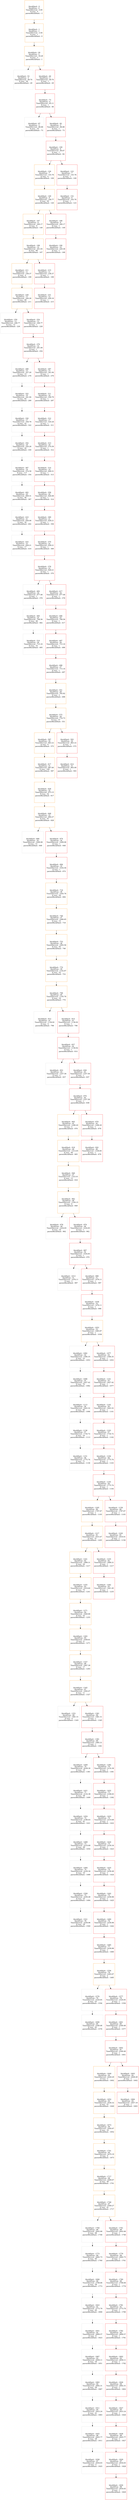 strict digraph  {
"blockHash - 0\nblockNum - 0\nTimeOfArrival - 0.00\nN txns - 0\nparentBlockHash - -1" [color=darkorange, shape=square];
"blockHash - 1\nblockNum - 1\nTimeOfArrival - 3.50\nN txns - 1\nparentBlockHash - 0" [color=darkorange, shape=square];
"blockHash - 29\nblockNum - 2\nTimeOfArrival - 18.28\nN txns - 3\nparentBlockHash - 1" [color=darkorange, shape=square];
"blockHash - 53\nblockNum - 3\nTimeOfArrival - 49.70\nN txns - 36\nparentBlockHash - 29" [color=lightgray, shape=square];
"blockHash - 46\nblockNum - 3\nTimeOfArrival - 49.70\nN txns - 1\nparentBlockHash - 29" [color=red, shape=square];
"blockHash - 73\nblockNum - 4\nTimeOfArrival - 65.11\nN txns - 1\nparentBlockHash - 46" [color=red, shape=square];
"blockHash - 87\nblockNum - 5\nTimeOfArrival - 88.88\nN txns - 18\nparentBlockHash - 73" [color=lightgray, shape=square];
"blockHash - 82\nblockNum - 5\nTimeOfArrival - 88.88\nN txns - 1\nparentBlockHash - 73" [color=red, shape=square];
"blockHash - 109\nblockNum - 6\nTimeOfArrival - 89.67\nN txns - 1\nparentBlockHash - 82" [color=red, shape=square];
"blockHash - 126\nblockNum - 7\nTimeOfArrival - 145.78\nN txns - 4\nparentBlockHash - 109" [color=darkorange, shape=square];
"blockHash - 123\nblockNum - 7\nTimeOfArrival - 145.78\nN txns - 1\nparentBlockHash - 109" [color=red, shape=square];
"blockHash - 149\nblockNum - 8\nTimeOfArrival - 148.77\nN txns - 95\nparentBlockHash - 126" [color=darkorange, shape=square];
"blockHash - 152\nblockNum - 8\nTimeOfArrival - 163.76\nN txns - 1\nparentBlockHash - 123" [color=red, shape=square];
"blockHash - 167\nblockNum - 9\nTimeOfArrival - 200.17\nN txns - 9\nparentBlockHash - 149" [color=darkorange, shape=square];
"blockHash - 168\nblockNum - 9\nTimeOfArrival - 200.17\nN txns - 1\nparentBlockHash - 149" [color=red, shape=square];
"blockHash - 199\nblockNum - 10\nTimeOfArrival - 201.93\nN txns - 99\nparentBlockHash - 167" [color=darkorange, shape=square];
"blockHash - 190\nblockNum - 10\nTimeOfArrival - 229.38\nN txns - 1\nparentBlockHash - 168" [color=red, shape=square];
"blockHash - 211\nblockNum - 11\nTimeOfArrival - 238.37\nN txns - 4\nparentBlockHash - 199" [color=darkorange, shape=square];
"blockHash - 215\nblockNum - 11\nTimeOfArrival - 238.37\nN txns - 1\nparentBlockHash - 199" [color=red, shape=square];
"blockHash - 228\nblockNum - 12\nTimeOfArrival - 244.26\nN txns - 69\nparentBlockHash - 211" [color=darkorange, shape=square];
"blockHash - 231\nblockNum - 12\nTimeOfArrival - 426.16\nN txns - 1\nparentBlockHash - 215" [color=red, shape=square];
"blockHash - 250\nblockNum - 13\nTimeOfArrival - 248.77\nN txns - 13\nparentBlockHash - 228" [color=lightgray, shape=square];
"blockHash - 254\nblockNum - 13\nTimeOfArrival - 248.77\nN txns - 1\nparentBlockHash - 228" [color=red, shape=square];
"blockHash - 276\nblockNum - 14\nTimeOfArrival - 261.09\nN txns - 1\nparentBlockHash - 254" [color=red, shape=square];
"blockHash - 289\nblockNum - 15\nTimeOfArrival - 327.20\nN txns - 15\nparentBlockHash - 276" [color=lightgray, shape=square];
"blockHash - 287\nblockNum - 15\nTimeOfArrival - 341.94\nN txns - 1\nparentBlockHash - 276" [color=red, shape=square];
"blockHash - 322\nblockNum - 16\nTimeOfArrival - 341.94\nN txns - 83\nparentBlockHash - 289" [color=lightgray, shape=square];
"blockHash - 311\nblockNum - 16\nTimeOfArrival - 358.79\nN txns - 1\nparentBlockHash - 287" [color=red, shape=square];
"blockHash - 330\nblockNum - 17\nTimeOfArrival - 358.79\nN txns - 22\nparentBlockHash - 322" [color=lightgray, shape=square];
"blockHash - 312\nblockNum - 17\nTimeOfArrival - 520.28\nN txns - 1\nparentBlockHash - 311" [color=red, shape=square];
"blockHash - 354\nblockNum - 18\nTimeOfArrival - 520.28\nN txns - 20\nparentBlockHash - 330" [color=lightgray, shape=square];
"blockHash - 313\nblockNum - 18\nTimeOfArrival - 574.59\nN txns - 1\nparentBlockHash - 312" [color=red, shape=square];
"blockHash - 387\nblockNum - 19\nTimeOfArrival - 574.59\nN txns - 117\nparentBlockHash - 354" [color=lightgray, shape=square];
"blockHash - 314\nblockNum - 19\nTimeOfArrival - 609.31\nN txns - 1\nparentBlockHash - 313" [color=red, shape=square];
"blockHash - 402\nblockNum - 20\nTimeOfArrival - 609.31\nN txns - 56\nparentBlockHash - 387" [color=lightgray, shape=square];
"blockHash - 358\nblockNum - 20\nTimeOfArrival - 626.08\nN txns - 1\nparentBlockHash - 314" [color=red, shape=square];
"blockHash - 410\nblockNum - 21\nTimeOfArrival - 626.08\nN txns - 34\nparentBlockHash - 402" [color=lightgray, shape=square];
"blockHash - 369\nblockNum - 21\nTimeOfArrival - 628.21\nN txns - 1\nparentBlockHash - 358" [color=red, shape=square];
"blockHash - 433\nblockNum - 22\nTimeOfArrival - 628.21\nN txns - 17\nparentBlockHash - 410" [color=lightgray, shape=square];
"blockHash - 370\nblockNum - 22\nTimeOfArrival - 628.21\nN txns - 1\nparentBlockHash - 369" [color=red, shape=square];
"blockHash - 378\nblockNum - 23\nTimeOfArrival - 628.21\nN txns - 1\nparentBlockHash - 370" [color=red, shape=square];
"blockHash - 482\nblockNum - 24\nTimeOfArrival - 677.48\nN txns - 1\nparentBlockHash - 378" [color=lightgray, shape=square];
"blockHash - 417\nblockNum - 24\nTimeOfArrival - 677.48\nN txns - 1\nparentBlockHash - 378" [color=red, shape=square];
"blockHash - 495\nblockNum - 25\nTimeOfArrival - 708.56\nN txns - 48\nparentBlockHash - 482" [color=lightgray, shape=square];
"blockHash - 496\nblockNum - 25\nTimeOfArrival - 708.56\nN txns - 1\nparentBlockHash - 417" [color=red, shape=square];
"blockHash - 510\nblockNum - 26\nTimeOfArrival - 715.16\nN txns - 33\nparentBlockHash - 495" [color=lightgray, shape=square];
"blockHash - 497\nblockNum - 26\nTimeOfArrival - 715.16\nN txns - 1\nparentBlockHash - 496" [color=red, shape=square];
"blockHash - 498\nblockNum - 27\nTimeOfArrival - 715.16\nN txns - 1\nparentBlockHash - 497" [color=red, shape=square];
"blockHash - 551\nblockNum - 28\nTimeOfArrival - 765.82\nN txns - 3\nparentBlockHash - 498" [color=darkorange, shape=square];
"blockHash - 575\nblockNum - 29\nTimeOfArrival - 776.73\nN txns - 57\nparentBlockHash - 551" [color=darkorange, shape=square];
"blockHash - 587\nblockNum - 30\nTimeOfArrival - 863.22\nN txns - 9\nparentBlockHash - 575" [color=darkorange, shape=square];
"blockHash - 593\nblockNum - 30\nTimeOfArrival - 863.22\nN txns - 1\nparentBlockHash - 575" [color=red, shape=square];
"blockHash - 617\nblockNum - 31\nTimeOfArrival - 887.60\nN txns - 100\nparentBlockHash - 587" [color=darkorange, shape=square];
"blockHash - 614\nblockNum - 31\nTimeOfArrival - 963.09\nN txns - 1\nparentBlockHash - 593" [color=red, shape=square];
"blockHash - 628\nblockNum - 32\nTimeOfArrival - 973.15\nN txns - 42\nparentBlockHash - 617" [color=darkorange, shape=square];
"blockHash - 648\nblockNum - 33\nTimeOfArrival - 984.27\nN txns - 87\nparentBlockHash - 628" [color=darkorange, shape=square];
"blockHash - 668\nblockNum - 34\nTimeOfArrival - 1009.08\nN txns - 13\nparentBlockHash - 648" [color=lightgray, shape=square];
"blockHash - 674\nblockNum - 34\nTimeOfArrival - 1009.08\nN txns - 1\nparentBlockHash - 648" [color=red, shape=square];
"blockHash - 694\nblockNum - 35\nTimeOfArrival - 1034.56\nN txns - 1\nparentBlockHash - 674" [color=red, shape=square];
"blockHash - 718\nblockNum - 36\nTimeOfArrival - 1044.78\nN txns - 29\nparentBlockHash - 694" [color=darkorange, shape=square];
"blockHash - 746\nblockNum - 37\nTimeOfArrival - 1080.65\nN txns - 15\nparentBlockHash - 718" [color=darkorange, shape=square];
"blockHash - 753\nblockNum - 38\nTimeOfArrival - 1093.56\nN txns - 45\nparentBlockHash - 746" [color=darkorange, shape=square];
"blockHash - 770\nblockNum - 39\nTimeOfArrival - 1102.87\nN txns - 22\nparentBlockHash - 753" [color=darkorange, shape=square];
"blockHash - 798\nblockNum - 40\nTimeOfArrival - 1105.78\nN txns - 16\nparentBlockHash - 770" [color=darkorange, shape=square];
"blockHash - 812\nblockNum - 41\nTimeOfArrival - 1136.92\nN txns - 4\nparentBlockHash - 798" [color=lightgray, shape=square];
"blockHash - 814\nblockNum - 41\nTimeOfArrival - 1136.92\nN txns - 1\nparentBlockHash - 798" [color=red, shape=square];
"blockHash - 837\nblockNum - 42\nTimeOfArrival - 1136.92\nN txns - 1\nparentBlockHash - 814" [color=red, shape=square];
"blockHash - 853\nblockNum - 43\nTimeOfArrival - 1257.58\nN txns - 2\nparentBlockHash - 837" [color=lightgray, shape=square];
"blockHash - 838\nblockNum - 43\nTimeOfArrival - 1257.58\nN txns - 1\nparentBlockHash - 837" [color=red, shape=square];
"blockHash - 878\nblockNum - 44\nTimeOfArrival - 1257.58\nN txns - 1\nparentBlockHash - 838" [color=red, shape=square];
"blockHash - 905\nblockNum - 45\nTimeOfArrival - 1296.20\nN txns - 2\nparentBlockHash - 878" [color=darkorange, shape=square];
"blockHash - 879\nblockNum - 45\nTimeOfArrival - 1296.20\nN txns - 1\nparentBlockHash - 878" [color=red, shape=square];
"blockHash - 918\nblockNum - 46\nTimeOfArrival - 1313.05\nN txns - 49\nparentBlockHash - 905" [color=darkorange, shape=square];
"blockHash - 920\nblockNum - 46\nTimeOfArrival - 1339.85\nN txns - 1\nparentBlockHash - 879" [color=red, shape=square];
"blockHash - 949\nblockNum - 47\nTimeOfArrival - 1323.01\nN txns - 13\nparentBlockHash - 918" [color=darkorange, shape=square];
"blockHash - 962\nblockNum - 48\nTimeOfArrival - 1339.15\nN txns - 8\nparentBlockHash - 949" [color=darkorange, shape=square];
"blockHash - 978\nblockNum - 49\nTimeOfArrival - 1434.83\nN txns - 25\nparentBlockHash - 962" [color=lightgray, shape=square];
"blockHash - 979\nblockNum - 49\nTimeOfArrival - 1434.83\nN txns - 1\nparentBlockHash - 962" [color=red, shape=square];
"blockHash - 997\nblockNum - 50\nTimeOfArrival - 1434.83\nN txns - 1\nparentBlockHash - 979" [color=red, shape=square];
"blockHash - 1013\nblockNum - 51\nTimeOfArrival - 1476.11\nN txns - 3\nparentBlockHash - 997" [color=lightgray, shape=square];
"blockHash - 998\nblockNum - 51\nTimeOfArrival - 1476.11\nN txns - 1\nparentBlockHash - 997" [color=red, shape=square];
"blockHash - 1036\nblockNum - 52\nTimeOfArrival - 1476.11\nN txns - 1\nparentBlockHash - 998" [color=red, shape=square];
"blockHash - 1053\nblockNum - 53\nTimeOfArrival - 1483.87\nN txns - 1\nparentBlockHash - 1036" [color=darkorange, shape=square];
"blockHash - 1082\nblockNum - 54\nTimeOfArrival - 1566.35\nN txns - 10\nparentBlockHash - 1053" [color=lightgray, shape=square];
"blockHash - 1077\nblockNum - 54\nTimeOfArrival - 1566.35\nN txns - 1\nparentBlockHash - 1053" [color=red, shape=square];
"blockHash - 1098\nblockNum - 55\nTimeOfArrival - 1627.42\nN txns - 76\nparentBlockHash - 1082" [color=lightgray, shape=square];
"blockHash - 1101\nblockNum - 55\nTimeOfArrival - 1627.42\nN txns - 1\nparentBlockHash - 1077" [color=red, shape=square];
"blockHash - 1113\nblockNum - 56\nTimeOfArrival - 1643.32\nN txns - 66\nparentBlockHash - 1098" [color=lightgray, shape=square];
"blockHash - 1102\nblockNum - 56\nTimeOfArrival - 1643.32\nN txns - 1\nparentBlockHash - 1101" [color=red, shape=square];
"blockHash - 1136\nblockNum - 57\nTimeOfArrival - 1734.72\nN txns - 18\nparentBlockHash - 1113" [color=lightgray, shape=square];
"blockHash - 1103\nblockNum - 57\nTimeOfArrival - 1734.72\nN txns - 1\nparentBlockHash - 1102" [color=red, shape=square];
"blockHash - 1151\nblockNum - 58\nTimeOfArrival - 1775.74\nN txns - 71\nparentBlockHash - 1136" [color=lightgray, shape=square];
"blockHash - 1104\nblockNum - 58\nTimeOfArrival - 1775.74\nN txns - 1\nparentBlockHash - 1103" [color=red, shape=square];
"blockHash - 1105\nblockNum - 59\nTimeOfArrival - 1775.74\nN txns - 1\nparentBlockHash - 1104" [color=red, shape=square];
"blockHash - 1205\nblockNum - 60\nTimeOfArrival - 1797.67\nN txns - 1\nparentBlockHash - 1105" [color=darkorange, shape=square];
"blockHash - 1158\nblockNum - 60\nTimeOfArrival - 1797.67\nN txns - 1\nparentBlockHash - 1105" [color=red, shape=square];
"blockHash - 1217\nblockNum - 61\nTimeOfArrival - 1815.47\nN txns - 31\nparentBlockHash - 1205" [color=darkorange, shape=square];
"blockHash - 1220\nblockNum - 61\nTimeOfArrival - 1816.01\nN txns - 1\nparentBlockHash - 1158" [color=red, shape=square];
"blockHash - 1241\nblockNum - 62\nTimeOfArrival - 1899.31\nN txns - 26\nparentBlockHash - 1217" [color=darkorange, shape=square];
"blockHash - 1235\nblockNum - 62\nTimeOfArrival - 1899.31\nN txns - 1\nparentBlockHash - 1217" [color=red, shape=square];
"blockHash - 1255\nblockNum - 63\nTimeOfArrival - 1919.60\nN txns - 75\nparentBlockHash - 1241" [color=darkorange, shape=square];
"blockHash - 1262\nblockNum - 63\nTimeOfArrival - 1941.85\nN txns - 1\nparentBlockHash - 1235" [color=red, shape=square];
"blockHash - 1271\nblockNum - 64\nTimeOfArrival - 1926.66\nN txns - 32\nparentBlockHash - 1255" [color=darkorange, shape=square];
"blockHash - 1293\nblockNum - 65\nTimeOfArrival - 1938.61\nN txns - 9\nparentBlockHash - 1271" [color=darkorange, shape=square];
"blockHash - 1327\nblockNum - 66\nTimeOfArrival - 1947.39\nN txns - 17\nparentBlockHash - 1293" [color=darkorange, shape=square];
"blockHash - 1345\nblockNum - 67\nTimeOfArrival - 1950.47\nN txns - 11\nparentBlockHash - 1327" [color=darkorange, shape=square];
"blockHash - 1351\nblockNum - 68\nTimeOfArrival - 1981.51\nN txns - 4\nparentBlockHash - 1345" [color=lightgray, shape=square];
"blockHash - 1361\nblockNum - 68\nTimeOfArrival - 1981.51\nN txns - 1\nparentBlockHash - 1345" [color=red, shape=square];
"blockHash - 1381\nblockNum - 69\nTimeOfArrival - 1985.31\nN txns - 1\nparentBlockHash - 1361" [color=red, shape=square];
"blockHash - 1409\nblockNum - 70\nTimeOfArrival - 2038.30\nN txns - 10\nparentBlockHash - 1381" [color=lightgray, shape=square];
"blockHash - 1392\nblockNum - 70\nTimeOfArrival - 2132.38\nN txns - 1\nparentBlockHash - 1381" [color=red, shape=square];
"blockHash - 1421\nblockNum - 71\nTimeOfArrival - 2132.38\nN txns - 59\nparentBlockHash - 1409" [color=lightgray, shape=square];
"blockHash - 1422\nblockNum - 71\nTimeOfArrival - 2186.63\nN txns - 1\nparentBlockHash - 1392" [color=red, shape=square];
"blockHash - 1454\nblockNum - 72\nTimeOfArrival - 2186.63\nN txns - 91\nparentBlockHash - 1421" [color=lightgray, shape=square];
"blockHash - 1423\nblockNum - 72\nTimeOfArrival - 2210.69\nN txns - 1\nparentBlockHash - 1422" [color=red, shape=square];
"blockHash - 1468\nblockNum - 73\nTimeOfArrival - 2210.69\nN txns - 49\nparentBlockHash - 1454" [color=lightgray, shape=square];
"blockHash - 1424\nblockNum - 73\nTimeOfArrival - 2230.34\nN txns - 1\nparentBlockHash - 1423" [color=red, shape=square];
"blockHash - 1484\nblockNum - 74\nTimeOfArrival - 2230.34\nN txns - 33\nparentBlockHash - 1468" [color=lightgray, shape=square];
"blockHash - 1425\nblockNum - 74\nTimeOfArrival - 2256.48\nN txns - 1\nparentBlockHash - 1424" [color=red, shape=square];
"blockHash - 1500\nblockNum - 75\nTimeOfArrival - 2256.48\nN txns - 23\nparentBlockHash - 1484" [color=lightgray, shape=square];
"blockHash - 1442\nblockNum - 75\nTimeOfArrival - 2258.96\nN txns - 1\nparentBlockHash - 1425" [color=red, shape=square];
"blockHash - 1521\nblockNum - 76\nTimeOfArrival - 2258.96\nN txns - 29\nparentBlockHash - 1500" [color=lightgray, shape=square];
"blockHash - 1460\nblockNum - 76\nTimeOfArrival - 2258.96\nN txns - 1\nparentBlockHash - 1442" [color=red, shape=square];
"blockHash - 1485\nblockNum - 77\nTimeOfArrival - 2258.96\nN txns - 1\nparentBlockHash - 1460" [color=red, shape=square];
"blockHash - 1556\nblockNum - 78\nTimeOfArrival - 2283.67\nN txns - 2\nparentBlockHash - 1485" [color=darkorange, shape=square];
"blockHash - 1576\nblockNum - 79\nTimeOfArrival - 2329.95\nN txns - 25\nparentBlockHash - 1556" [color=lightgray, shape=square];
"blockHash - 1577\nblockNum - 79\nTimeOfArrival - 2329.95\nN txns - 1\nparentBlockHash - 1556" [color=red, shape=square];
"blockHash - 1608\nblockNum - 80\nTimeOfArrival - 2349.48\nN txns - 42\nparentBlockHash - 1576" [color=lightgray, shape=square];
"blockHash - 1601\nblockNum - 80\nTimeOfArrival - 2349.48\nN txns - 1\nparentBlockHash - 1577" [color=red, shape=square];
"blockHash - 1602\nblockNum - 81\nTimeOfArrival - 2349.48\nN txns - 1\nparentBlockHash - 1601" [color=red, shape=square];
"blockHash - 1649\nblockNum - 82\nTimeOfArrival - 2428.29\nN txns - 3\nparentBlockHash - 1602" [color=darkorange, shape=square];
"blockHash - 1603\nblockNum - 82\nTimeOfArrival - 2428.29\nN txns - 1\nparentBlockHash - 1602" [color=red, shape=square];
"blockHash - 1652\nblockNum - 83\nTimeOfArrival - 2436.32\nN txns - 51\nparentBlockHash - 1649" [color=darkorange, shape=square];
"blockHash - 1664\nblockNum - 83\nTimeOfArrival - 2457.19\nN txns - 1\nparentBlockHash - 1603" [color=red, shape=square];
"blockHash - 1673\nblockNum - 84\nTimeOfArrival - 2440.67\nN txns - 16\nparentBlockHash - 1652" [color=darkorange, shape=square];
"blockHash - 1701\nblockNum - 85\nTimeOfArrival - 2470.19\nN txns - 4\nparentBlockHash - 1673" [color=darkorange, shape=square];
"blockHash - 1717\nblockNum - 86\nTimeOfArrival - 2499.67\nN txns - 36\nparentBlockHash - 1701" [color=darkorange, shape=square];
"blockHash - 1746\nblockNum - 87\nTimeOfArrival - 2569.27\nN txns - 41\nparentBlockHash - 1717" [color=darkorange, shape=square];
"blockHash - 1760\nblockNum - 88\nTimeOfArrival - 2642.66\nN txns - 66\nparentBlockHash - 1746" [color=lightgray, shape=square];
"blockHash - 1761\nblockNum - 88\nTimeOfArrival - 2642.66\nN txns - 1\nparentBlockHash - 1746" [color=red, shape=square];
"blockHash - 1773\nblockNum - 89\nTimeOfArrival - 2682.73\nN txns - 65\nparentBlockHash - 1760" [color=lightgray, shape=square];
"blockHash - 1779\nblockNum - 89\nTimeOfArrival - 2682.73\nN txns - 1\nparentBlockHash - 1761" [color=red, shape=square];
"blockHash - 1806\nblockNum - 90\nTimeOfArrival - 2768.66\nN txns - 59\nparentBlockHash - 1773" [color=lightgray, shape=square];
"blockHash - 1780\nblockNum - 90\nTimeOfArrival - 2768.66\nN txns - 1\nparentBlockHash - 1779" [color=red, shape=square];
"blockHash - 1823\nblockNum - 91\nTimeOfArrival - 2773.79\nN txns - 65\nparentBlockHash - 1806" [color=lightgray, shape=square];
"blockHash - 1781\nblockNum - 91\nTimeOfArrival - 2773.79\nN txns - 1\nparentBlockHash - 1780" [color=red, shape=square];
"blockHash - 1851\nblockNum - 92\nTimeOfArrival - 2809.57\nN txns - 9\nparentBlockHash - 1823" [color=lightgray, shape=square];
"blockHash - 1782\nblockNum - 92\nTimeOfArrival - 2809.57\nN txns - 1\nparentBlockHash - 1781" [color=red, shape=square];
"blockHash - 1867\nblockNum - 93\nTimeOfArrival - 2858.11\nN txns - 34\nparentBlockHash - 1851" [color=lightgray, shape=square];
"blockHash - 1802\nblockNum - 93\nTimeOfArrival - 2858.11\nN txns - 1\nparentBlockHash - 1782" [color=red, shape=square];
"blockHash - 1883\nblockNum - 94\nTimeOfArrival - 2892.31\nN txns - 56\nparentBlockHash - 1867" [color=lightgray, shape=square];
"blockHash - 1826\nblockNum - 94\nTimeOfArrival - 2892.31\nN txns - 1\nparentBlockHash - 1802" [color=red, shape=square];
"blockHash - 1911\nblockNum - 95\nTimeOfArrival - 2923.24\nN txns - 41\nparentBlockHash - 1883" [color=lightgray, shape=square];
"blockHash - 1827\nblockNum - 95\nTimeOfArrival - 2923.24\nN txns - 1\nparentBlockHash - 1826" [color=red, shape=square];
"blockHash - 1925\nblockNum - 96\nTimeOfArrival - 2925.77\nN txns - 28\nparentBlockHash - 1911" [color=lightgray, shape=square];
"blockHash - 1828\nblockNum - 96\nTimeOfArrival - 2925.77\nN txns - 1\nparentBlockHash - 1827" [color=red, shape=square];
"blockHash - 1936\nblockNum - 97\nTimeOfArrival - 2934.63\nN txns - 5\nparentBlockHash - 1925" [color=lightgray, shape=square];
"blockHash - 1829\nblockNum - 97\nTimeOfArrival - 2934.63\nN txns - 1\nparentBlockHash - 1828" [color=red, shape=square];
"blockHash - 1830\nblockNum - 98\nTimeOfArrival - 2934.63\nN txns - 1\nparentBlockHash - 1829" [color=red, shape=square];
"blockHash - 0\nblockNum - 0\nTimeOfArrival - 0.00\nN txns - 0\nparentBlockHash - -1" -> "blockHash - 1\nblockNum - 1\nTimeOfArrival - 3.50\nN txns - 1\nparentBlockHash - 0";
"blockHash - 1\nblockNum - 1\nTimeOfArrival - 3.50\nN txns - 1\nparentBlockHash - 0" -> "blockHash - 29\nblockNum - 2\nTimeOfArrival - 18.28\nN txns - 3\nparentBlockHash - 1";
"blockHash - 29\nblockNum - 2\nTimeOfArrival - 18.28\nN txns - 3\nparentBlockHash - 1" -> "blockHash - 53\nblockNum - 3\nTimeOfArrival - 49.70\nN txns - 36\nparentBlockHash - 29";
"blockHash - 29\nblockNum - 2\nTimeOfArrival - 18.28\nN txns - 3\nparentBlockHash - 1" -> "blockHash - 46\nblockNum - 3\nTimeOfArrival - 49.70\nN txns - 1\nparentBlockHash - 29";
"blockHash - 46\nblockNum - 3\nTimeOfArrival - 49.70\nN txns - 1\nparentBlockHash - 29" -> "blockHash - 73\nblockNum - 4\nTimeOfArrival - 65.11\nN txns - 1\nparentBlockHash - 46";
"blockHash - 73\nblockNum - 4\nTimeOfArrival - 65.11\nN txns - 1\nparentBlockHash - 46" -> "blockHash - 87\nblockNum - 5\nTimeOfArrival - 88.88\nN txns - 18\nparentBlockHash - 73";
"blockHash - 73\nblockNum - 4\nTimeOfArrival - 65.11\nN txns - 1\nparentBlockHash - 46" -> "blockHash - 82\nblockNum - 5\nTimeOfArrival - 88.88\nN txns - 1\nparentBlockHash - 73";
"blockHash - 82\nblockNum - 5\nTimeOfArrival - 88.88\nN txns - 1\nparentBlockHash - 73" -> "blockHash - 109\nblockNum - 6\nTimeOfArrival - 89.67\nN txns - 1\nparentBlockHash - 82";
"blockHash - 109\nblockNum - 6\nTimeOfArrival - 89.67\nN txns - 1\nparentBlockHash - 82" -> "blockHash - 126\nblockNum - 7\nTimeOfArrival - 145.78\nN txns - 4\nparentBlockHash - 109";
"blockHash - 109\nblockNum - 6\nTimeOfArrival - 89.67\nN txns - 1\nparentBlockHash - 82" -> "blockHash - 123\nblockNum - 7\nTimeOfArrival - 145.78\nN txns - 1\nparentBlockHash - 109";
"blockHash - 126\nblockNum - 7\nTimeOfArrival - 145.78\nN txns - 4\nparentBlockHash - 109" -> "blockHash - 149\nblockNum - 8\nTimeOfArrival - 148.77\nN txns - 95\nparentBlockHash - 126";
"blockHash - 123\nblockNum - 7\nTimeOfArrival - 145.78\nN txns - 1\nparentBlockHash - 109" -> "blockHash - 152\nblockNum - 8\nTimeOfArrival - 163.76\nN txns - 1\nparentBlockHash - 123";
"blockHash - 149\nblockNum - 8\nTimeOfArrival - 148.77\nN txns - 95\nparentBlockHash - 126" -> "blockHash - 167\nblockNum - 9\nTimeOfArrival - 200.17\nN txns - 9\nparentBlockHash - 149";
"blockHash - 149\nblockNum - 8\nTimeOfArrival - 148.77\nN txns - 95\nparentBlockHash - 126" -> "blockHash - 168\nblockNum - 9\nTimeOfArrival - 200.17\nN txns - 1\nparentBlockHash - 149";
"blockHash - 167\nblockNum - 9\nTimeOfArrival - 200.17\nN txns - 9\nparentBlockHash - 149" -> "blockHash - 199\nblockNum - 10\nTimeOfArrival - 201.93\nN txns - 99\nparentBlockHash - 167";
"blockHash - 168\nblockNum - 9\nTimeOfArrival - 200.17\nN txns - 1\nparentBlockHash - 149" -> "blockHash - 190\nblockNum - 10\nTimeOfArrival - 229.38\nN txns - 1\nparentBlockHash - 168";
"blockHash - 199\nblockNum - 10\nTimeOfArrival - 201.93\nN txns - 99\nparentBlockHash - 167" -> "blockHash - 211\nblockNum - 11\nTimeOfArrival - 238.37\nN txns - 4\nparentBlockHash - 199";
"blockHash - 199\nblockNum - 10\nTimeOfArrival - 201.93\nN txns - 99\nparentBlockHash - 167" -> "blockHash - 215\nblockNum - 11\nTimeOfArrival - 238.37\nN txns - 1\nparentBlockHash - 199";
"blockHash - 211\nblockNum - 11\nTimeOfArrival - 238.37\nN txns - 4\nparentBlockHash - 199" -> "blockHash - 228\nblockNum - 12\nTimeOfArrival - 244.26\nN txns - 69\nparentBlockHash - 211";
"blockHash - 215\nblockNum - 11\nTimeOfArrival - 238.37\nN txns - 1\nparentBlockHash - 199" -> "blockHash - 231\nblockNum - 12\nTimeOfArrival - 426.16\nN txns - 1\nparentBlockHash - 215";
"blockHash - 228\nblockNum - 12\nTimeOfArrival - 244.26\nN txns - 69\nparentBlockHash - 211" -> "blockHash - 250\nblockNum - 13\nTimeOfArrival - 248.77\nN txns - 13\nparentBlockHash - 228";
"blockHash - 228\nblockNum - 12\nTimeOfArrival - 244.26\nN txns - 69\nparentBlockHash - 211" -> "blockHash - 254\nblockNum - 13\nTimeOfArrival - 248.77\nN txns - 1\nparentBlockHash - 228";
"blockHash - 254\nblockNum - 13\nTimeOfArrival - 248.77\nN txns - 1\nparentBlockHash - 228" -> "blockHash - 276\nblockNum - 14\nTimeOfArrival - 261.09\nN txns - 1\nparentBlockHash - 254";
"blockHash - 276\nblockNum - 14\nTimeOfArrival - 261.09\nN txns - 1\nparentBlockHash - 254" -> "blockHash - 289\nblockNum - 15\nTimeOfArrival - 327.20\nN txns - 15\nparentBlockHash - 276";
"blockHash - 276\nblockNum - 14\nTimeOfArrival - 261.09\nN txns - 1\nparentBlockHash - 254" -> "blockHash - 287\nblockNum - 15\nTimeOfArrival - 341.94\nN txns - 1\nparentBlockHash - 276";
"blockHash - 289\nblockNum - 15\nTimeOfArrival - 327.20\nN txns - 15\nparentBlockHash - 276" -> "blockHash - 322\nblockNum - 16\nTimeOfArrival - 341.94\nN txns - 83\nparentBlockHash - 289";
"blockHash - 287\nblockNum - 15\nTimeOfArrival - 341.94\nN txns - 1\nparentBlockHash - 276" -> "blockHash - 311\nblockNum - 16\nTimeOfArrival - 358.79\nN txns - 1\nparentBlockHash - 287";
"blockHash - 322\nblockNum - 16\nTimeOfArrival - 341.94\nN txns - 83\nparentBlockHash - 289" -> "blockHash - 330\nblockNum - 17\nTimeOfArrival - 358.79\nN txns - 22\nparentBlockHash - 322";
"blockHash - 311\nblockNum - 16\nTimeOfArrival - 358.79\nN txns - 1\nparentBlockHash - 287" -> "blockHash - 312\nblockNum - 17\nTimeOfArrival - 520.28\nN txns - 1\nparentBlockHash - 311";
"blockHash - 330\nblockNum - 17\nTimeOfArrival - 358.79\nN txns - 22\nparentBlockHash - 322" -> "blockHash - 354\nblockNum - 18\nTimeOfArrival - 520.28\nN txns - 20\nparentBlockHash - 330";
"blockHash - 312\nblockNum - 17\nTimeOfArrival - 520.28\nN txns - 1\nparentBlockHash - 311" -> "blockHash - 313\nblockNum - 18\nTimeOfArrival - 574.59\nN txns - 1\nparentBlockHash - 312";
"blockHash - 354\nblockNum - 18\nTimeOfArrival - 520.28\nN txns - 20\nparentBlockHash - 330" -> "blockHash - 387\nblockNum - 19\nTimeOfArrival - 574.59\nN txns - 117\nparentBlockHash - 354";
"blockHash - 313\nblockNum - 18\nTimeOfArrival - 574.59\nN txns - 1\nparentBlockHash - 312" -> "blockHash - 314\nblockNum - 19\nTimeOfArrival - 609.31\nN txns - 1\nparentBlockHash - 313";
"blockHash - 387\nblockNum - 19\nTimeOfArrival - 574.59\nN txns - 117\nparentBlockHash - 354" -> "blockHash - 402\nblockNum - 20\nTimeOfArrival - 609.31\nN txns - 56\nparentBlockHash - 387";
"blockHash - 314\nblockNum - 19\nTimeOfArrival - 609.31\nN txns - 1\nparentBlockHash - 313" -> "blockHash - 358\nblockNum - 20\nTimeOfArrival - 626.08\nN txns - 1\nparentBlockHash - 314";
"blockHash - 402\nblockNum - 20\nTimeOfArrival - 609.31\nN txns - 56\nparentBlockHash - 387" -> "blockHash - 410\nblockNum - 21\nTimeOfArrival - 626.08\nN txns - 34\nparentBlockHash - 402";
"blockHash - 358\nblockNum - 20\nTimeOfArrival - 626.08\nN txns - 1\nparentBlockHash - 314" -> "blockHash - 369\nblockNum - 21\nTimeOfArrival - 628.21\nN txns - 1\nparentBlockHash - 358";
"blockHash - 410\nblockNum - 21\nTimeOfArrival - 626.08\nN txns - 34\nparentBlockHash - 402" -> "blockHash - 433\nblockNum - 22\nTimeOfArrival - 628.21\nN txns - 17\nparentBlockHash - 410";
"blockHash - 369\nblockNum - 21\nTimeOfArrival - 628.21\nN txns - 1\nparentBlockHash - 358" -> "blockHash - 370\nblockNum - 22\nTimeOfArrival - 628.21\nN txns - 1\nparentBlockHash - 369";
"blockHash - 370\nblockNum - 22\nTimeOfArrival - 628.21\nN txns - 1\nparentBlockHash - 369" -> "blockHash - 378\nblockNum - 23\nTimeOfArrival - 628.21\nN txns - 1\nparentBlockHash - 370";
"blockHash - 378\nblockNum - 23\nTimeOfArrival - 628.21\nN txns - 1\nparentBlockHash - 370" -> "blockHash - 482\nblockNum - 24\nTimeOfArrival - 677.48\nN txns - 1\nparentBlockHash - 378";
"blockHash - 378\nblockNum - 23\nTimeOfArrival - 628.21\nN txns - 1\nparentBlockHash - 370" -> "blockHash - 417\nblockNum - 24\nTimeOfArrival - 677.48\nN txns - 1\nparentBlockHash - 378";
"blockHash - 482\nblockNum - 24\nTimeOfArrival - 677.48\nN txns - 1\nparentBlockHash - 378" -> "blockHash - 495\nblockNum - 25\nTimeOfArrival - 708.56\nN txns - 48\nparentBlockHash - 482";
"blockHash - 417\nblockNum - 24\nTimeOfArrival - 677.48\nN txns - 1\nparentBlockHash - 378" -> "blockHash - 496\nblockNum - 25\nTimeOfArrival - 708.56\nN txns - 1\nparentBlockHash - 417";
"blockHash - 495\nblockNum - 25\nTimeOfArrival - 708.56\nN txns - 48\nparentBlockHash - 482" -> "blockHash - 510\nblockNum - 26\nTimeOfArrival - 715.16\nN txns - 33\nparentBlockHash - 495";
"blockHash - 496\nblockNum - 25\nTimeOfArrival - 708.56\nN txns - 1\nparentBlockHash - 417" -> "blockHash - 497\nblockNum - 26\nTimeOfArrival - 715.16\nN txns - 1\nparentBlockHash - 496";
"blockHash - 497\nblockNum - 26\nTimeOfArrival - 715.16\nN txns - 1\nparentBlockHash - 496" -> "blockHash - 498\nblockNum - 27\nTimeOfArrival - 715.16\nN txns - 1\nparentBlockHash - 497";
"blockHash - 498\nblockNum - 27\nTimeOfArrival - 715.16\nN txns - 1\nparentBlockHash - 497" -> "blockHash - 551\nblockNum - 28\nTimeOfArrival - 765.82\nN txns - 3\nparentBlockHash - 498";
"blockHash - 551\nblockNum - 28\nTimeOfArrival - 765.82\nN txns - 3\nparentBlockHash - 498" -> "blockHash - 575\nblockNum - 29\nTimeOfArrival - 776.73\nN txns - 57\nparentBlockHash - 551";
"blockHash - 575\nblockNum - 29\nTimeOfArrival - 776.73\nN txns - 57\nparentBlockHash - 551" -> "blockHash - 587\nblockNum - 30\nTimeOfArrival - 863.22\nN txns - 9\nparentBlockHash - 575";
"blockHash - 575\nblockNum - 29\nTimeOfArrival - 776.73\nN txns - 57\nparentBlockHash - 551" -> "blockHash - 593\nblockNum - 30\nTimeOfArrival - 863.22\nN txns - 1\nparentBlockHash - 575";
"blockHash - 587\nblockNum - 30\nTimeOfArrival - 863.22\nN txns - 9\nparentBlockHash - 575" -> "blockHash - 617\nblockNum - 31\nTimeOfArrival - 887.60\nN txns - 100\nparentBlockHash - 587";
"blockHash - 593\nblockNum - 30\nTimeOfArrival - 863.22\nN txns - 1\nparentBlockHash - 575" -> "blockHash - 614\nblockNum - 31\nTimeOfArrival - 963.09\nN txns - 1\nparentBlockHash - 593";
"blockHash - 617\nblockNum - 31\nTimeOfArrival - 887.60\nN txns - 100\nparentBlockHash - 587" -> "blockHash - 628\nblockNum - 32\nTimeOfArrival - 973.15\nN txns - 42\nparentBlockHash - 617";
"blockHash - 628\nblockNum - 32\nTimeOfArrival - 973.15\nN txns - 42\nparentBlockHash - 617" -> "blockHash - 648\nblockNum - 33\nTimeOfArrival - 984.27\nN txns - 87\nparentBlockHash - 628";
"blockHash - 648\nblockNum - 33\nTimeOfArrival - 984.27\nN txns - 87\nparentBlockHash - 628" -> "blockHash - 668\nblockNum - 34\nTimeOfArrival - 1009.08\nN txns - 13\nparentBlockHash - 648";
"blockHash - 648\nblockNum - 33\nTimeOfArrival - 984.27\nN txns - 87\nparentBlockHash - 628" -> "blockHash - 674\nblockNum - 34\nTimeOfArrival - 1009.08\nN txns - 1\nparentBlockHash - 648";
"blockHash - 674\nblockNum - 34\nTimeOfArrival - 1009.08\nN txns - 1\nparentBlockHash - 648" -> "blockHash - 694\nblockNum - 35\nTimeOfArrival - 1034.56\nN txns - 1\nparentBlockHash - 674";
"blockHash - 694\nblockNum - 35\nTimeOfArrival - 1034.56\nN txns - 1\nparentBlockHash - 674" -> "blockHash - 718\nblockNum - 36\nTimeOfArrival - 1044.78\nN txns - 29\nparentBlockHash - 694";
"blockHash - 718\nblockNum - 36\nTimeOfArrival - 1044.78\nN txns - 29\nparentBlockHash - 694" -> "blockHash - 746\nblockNum - 37\nTimeOfArrival - 1080.65\nN txns - 15\nparentBlockHash - 718";
"blockHash - 746\nblockNum - 37\nTimeOfArrival - 1080.65\nN txns - 15\nparentBlockHash - 718" -> "blockHash - 753\nblockNum - 38\nTimeOfArrival - 1093.56\nN txns - 45\nparentBlockHash - 746";
"blockHash - 753\nblockNum - 38\nTimeOfArrival - 1093.56\nN txns - 45\nparentBlockHash - 746" -> "blockHash - 770\nblockNum - 39\nTimeOfArrival - 1102.87\nN txns - 22\nparentBlockHash - 753";
"blockHash - 770\nblockNum - 39\nTimeOfArrival - 1102.87\nN txns - 22\nparentBlockHash - 753" -> "blockHash - 798\nblockNum - 40\nTimeOfArrival - 1105.78\nN txns - 16\nparentBlockHash - 770";
"blockHash - 798\nblockNum - 40\nTimeOfArrival - 1105.78\nN txns - 16\nparentBlockHash - 770" -> "blockHash - 812\nblockNum - 41\nTimeOfArrival - 1136.92\nN txns - 4\nparentBlockHash - 798";
"blockHash - 798\nblockNum - 40\nTimeOfArrival - 1105.78\nN txns - 16\nparentBlockHash - 770" -> "blockHash - 814\nblockNum - 41\nTimeOfArrival - 1136.92\nN txns - 1\nparentBlockHash - 798";
"blockHash - 814\nblockNum - 41\nTimeOfArrival - 1136.92\nN txns - 1\nparentBlockHash - 798" -> "blockHash - 837\nblockNum - 42\nTimeOfArrival - 1136.92\nN txns - 1\nparentBlockHash - 814";
"blockHash - 837\nblockNum - 42\nTimeOfArrival - 1136.92\nN txns - 1\nparentBlockHash - 814" -> "blockHash - 853\nblockNum - 43\nTimeOfArrival - 1257.58\nN txns - 2\nparentBlockHash - 837";
"blockHash - 837\nblockNum - 42\nTimeOfArrival - 1136.92\nN txns - 1\nparentBlockHash - 814" -> "blockHash - 838\nblockNum - 43\nTimeOfArrival - 1257.58\nN txns - 1\nparentBlockHash - 837";
"blockHash - 838\nblockNum - 43\nTimeOfArrival - 1257.58\nN txns - 1\nparentBlockHash - 837" -> "blockHash - 878\nblockNum - 44\nTimeOfArrival - 1257.58\nN txns - 1\nparentBlockHash - 838";
"blockHash - 878\nblockNum - 44\nTimeOfArrival - 1257.58\nN txns - 1\nparentBlockHash - 838" -> "blockHash - 905\nblockNum - 45\nTimeOfArrival - 1296.20\nN txns - 2\nparentBlockHash - 878";
"blockHash - 878\nblockNum - 44\nTimeOfArrival - 1257.58\nN txns - 1\nparentBlockHash - 838" -> "blockHash - 879\nblockNum - 45\nTimeOfArrival - 1296.20\nN txns - 1\nparentBlockHash - 878";
"blockHash - 905\nblockNum - 45\nTimeOfArrival - 1296.20\nN txns - 2\nparentBlockHash - 878" -> "blockHash - 918\nblockNum - 46\nTimeOfArrival - 1313.05\nN txns - 49\nparentBlockHash - 905";
"blockHash - 879\nblockNum - 45\nTimeOfArrival - 1296.20\nN txns - 1\nparentBlockHash - 878" -> "blockHash - 920\nblockNum - 46\nTimeOfArrival - 1339.85\nN txns - 1\nparentBlockHash - 879";
"blockHash - 918\nblockNum - 46\nTimeOfArrival - 1313.05\nN txns - 49\nparentBlockHash - 905" -> "blockHash - 949\nblockNum - 47\nTimeOfArrival - 1323.01\nN txns - 13\nparentBlockHash - 918";
"blockHash - 949\nblockNum - 47\nTimeOfArrival - 1323.01\nN txns - 13\nparentBlockHash - 918" -> "blockHash - 962\nblockNum - 48\nTimeOfArrival - 1339.15\nN txns - 8\nparentBlockHash - 949";
"blockHash - 962\nblockNum - 48\nTimeOfArrival - 1339.15\nN txns - 8\nparentBlockHash - 949" -> "blockHash - 978\nblockNum - 49\nTimeOfArrival - 1434.83\nN txns - 25\nparentBlockHash - 962";
"blockHash - 962\nblockNum - 48\nTimeOfArrival - 1339.15\nN txns - 8\nparentBlockHash - 949" -> "blockHash - 979\nblockNum - 49\nTimeOfArrival - 1434.83\nN txns - 1\nparentBlockHash - 962";
"blockHash - 979\nblockNum - 49\nTimeOfArrival - 1434.83\nN txns - 1\nparentBlockHash - 962" -> "blockHash - 997\nblockNum - 50\nTimeOfArrival - 1434.83\nN txns - 1\nparentBlockHash - 979";
"blockHash - 997\nblockNum - 50\nTimeOfArrival - 1434.83\nN txns - 1\nparentBlockHash - 979" -> "blockHash - 1013\nblockNum - 51\nTimeOfArrival - 1476.11\nN txns - 3\nparentBlockHash - 997";
"blockHash - 997\nblockNum - 50\nTimeOfArrival - 1434.83\nN txns - 1\nparentBlockHash - 979" -> "blockHash - 998\nblockNum - 51\nTimeOfArrival - 1476.11\nN txns - 1\nparentBlockHash - 997";
"blockHash - 998\nblockNum - 51\nTimeOfArrival - 1476.11\nN txns - 1\nparentBlockHash - 997" -> "blockHash - 1036\nblockNum - 52\nTimeOfArrival - 1476.11\nN txns - 1\nparentBlockHash - 998";
"blockHash - 1036\nblockNum - 52\nTimeOfArrival - 1476.11\nN txns - 1\nparentBlockHash - 998" -> "blockHash - 1053\nblockNum - 53\nTimeOfArrival - 1483.87\nN txns - 1\nparentBlockHash - 1036";
"blockHash - 1053\nblockNum - 53\nTimeOfArrival - 1483.87\nN txns - 1\nparentBlockHash - 1036" -> "blockHash - 1082\nblockNum - 54\nTimeOfArrival - 1566.35\nN txns - 10\nparentBlockHash - 1053";
"blockHash - 1053\nblockNum - 53\nTimeOfArrival - 1483.87\nN txns - 1\nparentBlockHash - 1036" -> "blockHash - 1077\nblockNum - 54\nTimeOfArrival - 1566.35\nN txns - 1\nparentBlockHash - 1053";
"blockHash - 1082\nblockNum - 54\nTimeOfArrival - 1566.35\nN txns - 10\nparentBlockHash - 1053" -> "blockHash - 1098\nblockNum - 55\nTimeOfArrival - 1627.42\nN txns - 76\nparentBlockHash - 1082";
"blockHash - 1077\nblockNum - 54\nTimeOfArrival - 1566.35\nN txns - 1\nparentBlockHash - 1053" -> "blockHash - 1101\nblockNum - 55\nTimeOfArrival - 1627.42\nN txns - 1\nparentBlockHash - 1077";
"blockHash - 1098\nblockNum - 55\nTimeOfArrival - 1627.42\nN txns - 76\nparentBlockHash - 1082" -> "blockHash - 1113\nblockNum - 56\nTimeOfArrival - 1643.32\nN txns - 66\nparentBlockHash - 1098";
"blockHash - 1101\nblockNum - 55\nTimeOfArrival - 1627.42\nN txns - 1\nparentBlockHash - 1077" -> "blockHash - 1102\nblockNum - 56\nTimeOfArrival - 1643.32\nN txns - 1\nparentBlockHash - 1101";
"blockHash - 1113\nblockNum - 56\nTimeOfArrival - 1643.32\nN txns - 66\nparentBlockHash - 1098" -> "blockHash - 1136\nblockNum - 57\nTimeOfArrival - 1734.72\nN txns - 18\nparentBlockHash - 1113";
"blockHash - 1102\nblockNum - 56\nTimeOfArrival - 1643.32\nN txns - 1\nparentBlockHash - 1101" -> "blockHash - 1103\nblockNum - 57\nTimeOfArrival - 1734.72\nN txns - 1\nparentBlockHash - 1102";
"blockHash - 1136\nblockNum - 57\nTimeOfArrival - 1734.72\nN txns - 18\nparentBlockHash - 1113" -> "blockHash - 1151\nblockNum - 58\nTimeOfArrival - 1775.74\nN txns - 71\nparentBlockHash - 1136";
"blockHash - 1103\nblockNum - 57\nTimeOfArrival - 1734.72\nN txns - 1\nparentBlockHash - 1102" -> "blockHash - 1104\nblockNum - 58\nTimeOfArrival - 1775.74\nN txns - 1\nparentBlockHash - 1103";
"blockHash - 1104\nblockNum - 58\nTimeOfArrival - 1775.74\nN txns - 1\nparentBlockHash - 1103" -> "blockHash - 1105\nblockNum - 59\nTimeOfArrival - 1775.74\nN txns - 1\nparentBlockHash - 1104";
"blockHash - 1105\nblockNum - 59\nTimeOfArrival - 1775.74\nN txns - 1\nparentBlockHash - 1104" -> "blockHash - 1205\nblockNum - 60\nTimeOfArrival - 1797.67\nN txns - 1\nparentBlockHash - 1105";
"blockHash - 1105\nblockNum - 59\nTimeOfArrival - 1775.74\nN txns - 1\nparentBlockHash - 1104" -> "blockHash - 1158\nblockNum - 60\nTimeOfArrival - 1797.67\nN txns - 1\nparentBlockHash - 1105";
"blockHash - 1205\nblockNum - 60\nTimeOfArrival - 1797.67\nN txns - 1\nparentBlockHash - 1105" -> "blockHash - 1217\nblockNum - 61\nTimeOfArrival - 1815.47\nN txns - 31\nparentBlockHash - 1205";
"blockHash - 1158\nblockNum - 60\nTimeOfArrival - 1797.67\nN txns - 1\nparentBlockHash - 1105" -> "blockHash - 1220\nblockNum - 61\nTimeOfArrival - 1816.01\nN txns - 1\nparentBlockHash - 1158";
"blockHash - 1217\nblockNum - 61\nTimeOfArrival - 1815.47\nN txns - 31\nparentBlockHash - 1205" -> "blockHash - 1241\nblockNum - 62\nTimeOfArrival - 1899.31\nN txns - 26\nparentBlockHash - 1217";
"blockHash - 1217\nblockNum - 61\nTimeOfArrival - 1815.47\nN txns - 31\nparentBlockHash - 1205" -> "blockHash - 1235\nblockNum - 62\nTimeOfArrival - 1899.31\nN txns - 1\nparentBlockHash - 1217";
"blockHash - 1241\nblockNum - 62\nTimeOfArrival - 1899.31\nN txns - 26\nparentBlockHash - 1217" -> "blockHash - 1255\nblockNum - 63\nTimeOfArrival - 1919.60\nN txns - 75\nparentBlockHash - 1241";
"blockHash - 1235\nblockNum - 62\nTimeOfArrival - 1899.31\nN txns - 1\nparentBlockHash - 1217" -> "blockHash - 1262\nblockNum - 63\nTimeOfArrival - 1941.85\nN txns - 1\nparentBlockHash - 1235";
"blockHash - 1255\nblockNum - 63\nTimeOfArrival - 1919.60\nN txns - 75\nparentBlockHash - 1241" -> "blockHash - 1271\nblockNum - 64\nTimeOfArrival - 1926.66\nN txns - 32\nparentBlockHash - 1255";
"blockHash - 1271\nblockNum - 64\nTimeOfArrival - 1926.66\nN txns - 32\nparentBlockHash - 1255" -> "blockHash - 1293\nblockNum - 65\nTimeOfArrival - 1938.61\nN txns - 9\nparentBlockHash - 1271";
"blockHash - 1293\nblockNum - 65\nTimeOfArrival - 1938.61\nN txns - 9\nparentBlockHash - 1271" -> "blockHash - 1327\nblockNum - 66\nTimeOfArrival - 1947.39\nN txns - 17\nparentBlockHash - 1293";
"blockHash - 1327\nblockNum - 66\nTimeOfArrival - 1947.39\nN txns - 17\nparentBlockHash - 1293" -> "blockHash - 1345\nblockNum - 67\nTimeOfArrival - 1950.47\nN txns - 11\nparentBlockHash - 1327";
"blockHash - 1345\nblockNum - 67\nTimeOfArrival - 1950.47\nN txns - 11\nparentBlockHash - 1327" -> "blockHash - 1351\nblockNum - 68\nTimeOfArrival - 1981.51\nN txns - 4\nparentBlockHash - 1345";
"blockHash - 1345\nblockNum - 67\nTimeOfArrival - 1950.47\nN txns - 11\nparentBlockHash - 1327" -> "blockHash - 1361\nblockNum - 68\nTimeOfArrival - 1981.51\nN txns - 1\nparentBlockHash - 1345";
"blockHash - 1361\nblockNum - 68\nTimeOfArrival - 1981.51\nN txns - 1\nparentBlockHash - 1345" -> "blockHash - 1381\nblockNum - 69\nTimeOfArrival - 1985.31\nN txns - 1\nparentBlockHash - 1361";
"blockHash - 1381\nblockNum - 69\nTimeOfArrival - 1985.31\nN txns - 1\nparentBlockHash - 1361" -> "blockHash - 1409\nblockNum - 70\nTimeOfArrival - 2038.30\nN txns - 10\nparentBlockHash - 1381";
"blockHash - 1381\nblockNum - 69\nTimeOfArrival - 1985.31\nN txns - 1\nparentBlockHash - 1361" -> "blockHash - 1392\nblockNum - 70\nTimeOfArrival - 2132.38\nN txns - 1\nparentBlockHash - 1381";
"blockHash - 1409\nblockNum - 70\nTimeOfArrival - 2038.30\nN txns - 10\nparentBlockHash - 1381" -> "blockHash - 1421\nblockNum - 71\nTimeOfArrival - 2132.38\nN txns - 59\nparentBlockHash - 1409";
"blockHash - 1392\nblockNum - 70\nTimeOfArrival - 2132.38\nN txns - 1\nparentBlockHash - 1381" -> "blockHash - 1422\nblockNum - 71\nTimeOfArrival - 2186.63\nN txns - 1\nparentBlockHash - 1392";
"blockHash - 1421\nblockNum - 71\nTimeOfArrival - 2132.38\nN txns - 59\nparentBlockHash - 1409" -> "blockHash - 1454\nblockNum - 72\nTimeOfArrival - 2186.63\nN txns - 91\nparentBlockHash - 1421";
"blockHash - 1422\nblockNum - 71\nTimeOfArrival - 2186.63\nN txns - 1\nparentBlockHash - 1392" -> "blockHash - 1423\nblockNum - 72\nTimeOfArrival - 2210.69\nN txns - 1\nparentBlockHash - 1422";
"blockHash - 1454\nblockNum - 72\nTimeOfArrival - 2186.63\nN txns - 91\nparentBlockHash - 1421" -> "blockHash - 1468\nblockNum - 73\nTimeOfArrival - 2210.69\nN txns - 49\nparentBlockHash - 1454";
"blockHash - 1423\nblockNum - 72\nTimeOfArrival - 2210.69\nN txns - 1\nparentBlockHash - 1422" -> "blockHash - 1424\nblockNum - 73\nTimeOfArrival - 2230.34\nN txns - 1\nparentBlockHash - 1423";
"blockHash - 1468\nblockNum - 73\nTimeOfArrival - 2210.69\nN txns - 49\nparentBlockHash - 1454" -> "blockHash - 1484\nblockNum - 74\nTimeOfArrival - 2230.34\nN txns - 33\nparentBlockHash - 1468";
"blockHash - 1424\nblockNum - 73\nTimeOfArrival - 2230.34\nN txns - 1\nparentBlockHash - 1423" -> "blockHash - 1425\nblockNum - 74\nTimeOfArrival - 2256.48\nN txns - 1\nparentBlockHash - 1424";
"blockHash - 1484\nblockNum - 74\nTimeOfArrival - 2230.34\nN txns - 33\nparentBlockHash - 1468" -> "blockHash - 1500\nblockNum - 75\nTimeOfArrival - 2256.48\nN txns - 23\nparentBlockHash - 1484";
"blockHash - 1425\nblockNum - 74\nTimeOfArrival - 2256.48\nN txns - 1\nparentBlockHash - 1424" -> "blockHash - 1442\nblockNum - 75\nTimeOfArrival - 2258.96\nN txns - 1\nparentBlockHash - 1425";
"blockHash - 1500\nblockNum - 75\nTimeOfArrival - 2256.48\nN txns - 23\nparentBlockHash - 1484" -> "blockHash - 1521\nblockNum - 76\nTimeOfArrival - 2258.96\nN txns - 29\nparentBlockHash - 1500";
"blockHash - 1442\nblockNum - 75\nTimeOfArrival - 2258.96\nN txns - 1\nparentBlockHash - 1425" -> "blockHash - 1460\nblockNum - 76\nTimeOfArrival - 2258.96\nN txns - 1\nparentBlockHash - 1442";
"blockHash - 1460\nblockNum - 76\nTimeOfArrival - 2258.96\nN txns - 1\nparentBlockHash - 1442" -> "blockHash - 1485\nblockNum - 77\nTimeOfArrival - 2258.96\nN txns - 1\nparentBlockHash - 1460";
"blockHash - 1485\nblockNum - 77\nTimeOfArrival - 2258.96\nN txns - 1\nparentBlockHash - 1460" -> "blockHash - 1556\nblockNum - 78\nTimeOfArrival - 2283.67\nN txns - 2\nparentBlockHash - 1485";
"blockHash - 1556\nblockNum - 78\nTimeOfArrival - 2283.67\nN txns - 2\nparentBlockHash - 1485" -> "blockHash - 1576\nblockNum - 79\nTimeOfArrival - 2329.95\nN txns - 25\nparentBlockHash - 1556";
"blockHash - 1556\nblockNum - 78\nTimeOfArrival - 2283.67\nN txns - 2\nparentBlockHash - 1485" -> "blockHash - 1577\nblockNum - 79\nTimeOfArrival - 2329.95\nN txns - 1\nparentBlockHash - 1556";
"blockHash - 1576\nblockNum - 79\nTimeOfArrival - 2329.95\nN txns - 25\nparentBlockHash - 1556" -> "blockHash - 1608\nblockNum - 80\nTimeOfArrival - 2349.48\nN txns - 42\nparentBlockHash - 1576";
"blockHash - 1577\nblockNum - 79\nTimeOfArrival - 2329.95\nN txns - 1\nparentBlockHash - 1556" -> "blockHash - 1601\nblockNum - 80\nTimeOfArrival - 2349.48\nN txns - 1\nparentBlockHash - 1577";
"blockHash - 1601\nblockNum - 80\nTimeOfArrival - 2349.48\nN txns - 1\nparentBlockHash - 1577" -> "blockHash - 1602\nblockNum - 81\nTimeOfArrival - 2349.48\nN txns - 1\nparentBlockHash - 1601";
"blockHash - 1602\nblockNum - 81\nTimeOfArrival - 2349.48\nN txns - 1\nparentBlockHash - 1601" -> "blockHash - 1649\nblockNum - 82\nTimeOfArrival - 2428.29\nN txns - 3\nparentBlockHash - 1602";
"blockHash - 1602\nblockNum - 81\nTimeOfArrival - 2349.48\nN txns - 1\nparentBlockHash - 1601" -> "blockHash - 1603\nblockNum - 82\nTimeOfArrival - 2428.29\nN txns - 1\nparentBlockHash - 1602";
"blockHash - 1649\nblockNum - 82\nTimeOfArrival - 2428.29\nN txns - 3\nparentBlockHash - 1602" -> "blockHash - 1652\nblockNum - 83\nTimeOfArrival - 2436.32\nN txns - 51\nparentBlockHash - 1649";
"blockHash - 1603\nblockNum - 82\nTimeOfArrival - 2428.29\nN txns - 1\nparentBlockHash - 1602" -> "blockHash - 1664\nblockNum - 83\nTimeOfArrival - 2457.19\nN txns - 1\nparentBlockHash - 1603";
"blockHash - 1652\nblockNum - 83\nTimeOfArrival - 2436.32\nN txns - 51\nparentBlockHash - 1649" -> "blockHash - 1673\nblockNum - 84\nTimeOfArrival - 2440.67\nN txns - 16\nparentBlockHash - 1652";
"blockHash - 1673\nblockNum - 84\nTimeOfArrival - 2440.67\nN txns - 16\nparentBlockHash - 1652" -> "blockHash - 1701\nblockNum - 85\nTimeOfArrival - 2470.19\nN txns - 4\nparentBlockHash - 1673";
"blockHash - 1701\nblockNum - 85\nTimeOfArrival - 2470.19\nN txns - 4\nparentBlockHash - 1673" -> "blockHash - 1717\nblockNum - 86\nTimeOfArrival - 2499.67\nN txns - 36\nparentBlockHash - 1701";
"blockHash - 1717\nblockNum - 86\nTimeOfArrival - 2499.67\nN txns - 36\nparentBlockHash - 1701" -> "blockHash - 1746\nblockNum - 87\nTimeOfArrival - 2569.27\nN txns - 41\nparentBlockHash - 1717";
"blockHash - 1746\nblockNum - 87\nTimeOfArrival - 2569.27\nN txns - 41\nparentBlockHash - 1717" -> "blockHash - 1760\nblockNum - 88\nTimeOfArrival - 2642.66\nN txns - 66\nparentBlockHash - 1746";
"blockHash - 1746\nblockNum - 87\nTimeOfArrival - 2569.27\nN txns - 41\nparentBlockHash - 1717" -> "blockHash - 1761\nblockNum - 88\nTimeOfArrival - 2642.66\nN txns - 1\nparentBlockHash - 1746";
"blockHash - 1760\nblockNum - 88\nTimeOfArrival - 2642.66\nN txns - 66\nparentBlockHash - 1746" -> "blockHash - 1773\nblockNum - 89\nTimeOfArrival - 2682.73\nN txns - 65\nparentBlockHash - 1760";
"blockHash - 1761\nblockNum - 88\nTimeOfArrival - 2642.66\nN txns - 1\nparentBlockHash - 1746" -> "blockHash - 1779\nblockNum - 89\nTimeOfArrival - 2682.73\nN txns - 1\nparentBlockHash - 1761";
"blockHash - 1773\nblockNum - 89\nTimeOfArrival - 2682.73\nN txns - 65\nparentBlockHash - 1760" -> "blockHash - 1806\nblockNum - 90\nTimeOfArrival - 2768.66\nN txns - 59\nparentBlockHash - 1773";
"blockHash - 1779\nblockNum - 89\nTimeOfArrival - 2682.73\nN txns - 1\nparentBlockHash - 1761" -> "blockHash - 1780\nblockNum - 90\nTimeOfArrival - 2768.66\nN txns - 1\nparentBlockHash - 1779";
"blockHash - 1806\nblockNum - 90\nTimeOfArrival - 2768.66\nN txns - 59\nparentBlockHash - 1773" -> "blockHash - 1823\nblockNum - 91\nTimeOfArrival - 2773.79\nN txns - 65\nparentBlockHash - 1806";
"blockHash - 1780\nblockNum - 90\nTimeOfArrival - 2768.66\nN txns - 1\nparentBlockHash - 1779" -> "blockHash - 1781\nblockNum - 91\nTimeOfArrival - 2773.79\nN txns - 1\nparentBlockHash - 1780";
"blockHash - 1823\nblockNum - 91\nTimeOfArrival - 2773.79\nN txns - 65\nparentBlockHash - 1806" -> "blockHash - 1851\nblockNum - 92\nTimeOfArrival - 2809.57\nN txns - 9\nparentBlockHash - 1823";
"blockHash - 1781\nblockNum - 91\nTimeOfArrival - 2773.79\nN txns - 1\nparentBlockHash - 1780" -> "blockHash - 1782\nblockNum - 92\nTimeOfArrival - 2809.57\nN txns - 1\nparentBlockHash - 1781";
"blockHash - 1851\nblockNum - 92\nTimeOfArrival - 2809.57\nN txns - 9\nparentBlockHash - 1823" -> "blockHash - 1867\nblockNum - 93\nTimeOfArrival - 2858.11\nN txns - 34\nparentBlockHash - 1851";
"blockHash - 1782\nblockNum - 92\nTimeOfArrival - 2809.57\nN txns - 1\nparentBlockHash - 1781" -> "blockHash - 1802\nblockNum - 93\nTimeOfArrival - 2858.11\nN txns - 1\nparentBlockHash - 1782";
"blockHash - 1867\nblockNum - 93\nTimeOfArrival - 2858.11\nN txns - 34\nparentBlockHash - 1851" -> "blockHash - 1883\nblockNum - 94\nTimeOfArrival - 2892.31\nN txns - 56\nparentBlockHash - 1867";
"blockHash - 1802\nblockNum - 93\nTimeOfArrival - 2858.11\nN txns - 1\nparentBlockHash - 1782" -> "blockHash - 1826\nblockNum - 94\nTimeOfArrival - 2892.31\nN txns - 1\nparentBlockHash - 1802";
"blockHash - 1883\nblockNum - 94\nTimeOfArrival - 2892.31\nN txns - 56\nparentBlockHash - 1867" -> "blockHash - 1911\nblockNum - 95\nTimeOfArrival - 2923.24\nN txns - 41\nparentBlockHash - 1883";
"blockHash - 1826\nblockNum - 94\nTimeOfArrival - 2892.31\nN txns - 1\nparentBlockHash - 1802" -> "blockHash - 1827\nblockNum - 95\nTimeOfArrival - 2923.24\nN txns - 1\nparentBlockHash - 1826";
"blockHash - 1911\nblockNum - 95\nTimeOfArrival - 2923.24\nN txns - 41\nparentBlockHash - 1883" -> "blockHash - 1925\nblockNum - 96\nTimeOfArrival - 2925.77\nN txns - 28\nparentBlockHash - 1911";
"blockHash - 1827\nblockNum - 95\nTimeOfArrival - 2923.24\nN txns - 1\nparentBlockHash - 1826" -> "blockHash - 1828\nblockNum - 96\nTimeOfArrival - 2925.77\nN txns - 1\nparentBlockHash - 1827";
"blockHash - 1925\nblockNum - 96\nTimeOfArrival - 2925.77\nN txns - 28\nparentBlockHash - 1911" -> "blockHash - 1936\nblockNum - 97\nTimeOfArrival - 2934.63\nN txns - 5\nparentBlockHash - 1925";
"blockHash - 1828\nblockNum - 96\nTimeOfArrival - 2925.77\nN txns - 1\nparentBlockHash - 1827" -> "blockHash - 1829\nblockNum - 97\nTimeOfArrival - 2934.63\nN txns - 1\nparentBlockHash - 1828";
"blockHash - 1829\nblockNum - 97\nTimeOfArrival - 2934.63\nN txns - 1\nparentBlockHash - 1828" -> "blockHash - 1830\nblockNum - 98\nTimeOfArrival - 2934.63\nN txns - 1\nparentBlockHash - 1829";
}

